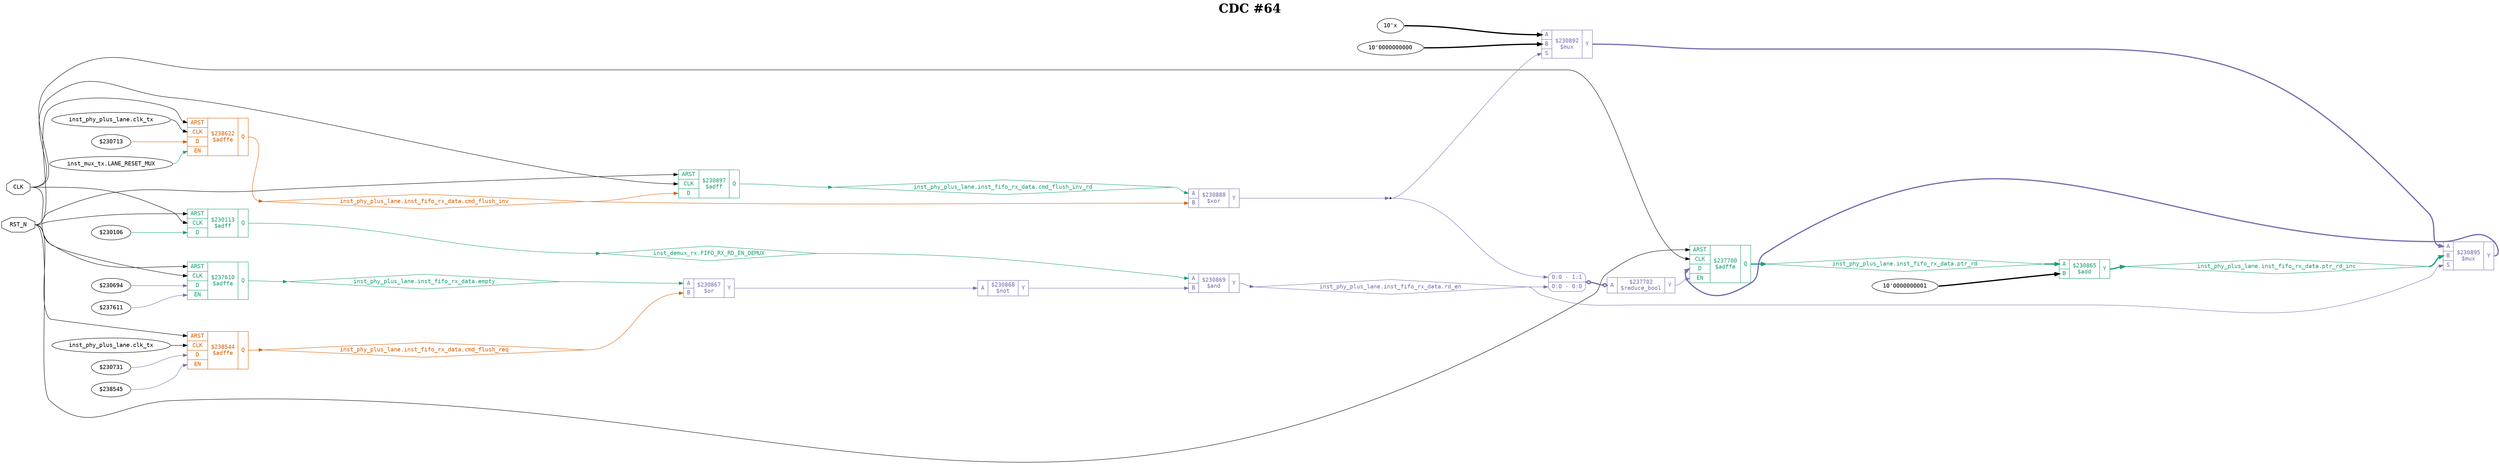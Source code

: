 digraph "spacefibre_light_top" {
label=<<b>CDC #64</b>>;
labelloc="t"
fontsize="30"
node ["fontname"="Courier"]
edge ["fontname"="Courier"]
rankdir="LR";
remincross=true;
n7 [ shape=octagon, label="CLK", color="black", fontcolor="black", href="/src/ip_spacefibre_light_top/spacefibre_light_top.vhd#45" ];
n8 [ shape=octagon, label="RST_N", color="black", fontcolor="black", href="/src/ip_spacefibre_light_top/spacefibre_light_top.vhd#44" ];
n9 [ shape=diamond, label="inst_demux_rx.FIFO_RX_RD_EN_DEMUX", colorscheme="dark28", color="1", fontcolor="1", href="/src/ip_spacefibre_light_top/demux_rx.vhd#43" ];
n10 [ shape=diamond, label="inst_phy_plus_lane.inst_fifo_rx_data.cmd_flush_inv", colorscheme="dark28", color="2", fontcolor="2", href="/src/ip/fifo_dc/fifo_dc.vhd#112" ];
n11 [ shape=diamond, label="inst_phy_plus_lane.inst_fifo_rx_data.cmd_flush_inv_rd", colorscheme="dark28", color="1", fontcolor="1", href="/src/ip/fifo_dc/fifo_dc.vhd#114" ];
n12 [ shape=diamond, label="inst_phy_plus_lane.inst_fifo_rx_data.cmd_flush_req", colorscheme="dark28", color="2", fontcolor="2", href="/src/ip/fifo_dc/fifo_dc.vhd#111" ];
n13 [ shape=diamond, label="inst_phy_plus_lane.inst_fifo_rx_data.empty", colorscheme="dark28", color="1", fontcolor="1", href="/src/ip/fifo_dc/fifo_dc.vhd#129" ];
n14 [ shape=diamond, label="inst_phy_plus_lane.inst_fifo_rx_data.ptr_rd", colorscheme="dark28", color="1", fontcolor="1", href="/src/ip/fifo_dc/fifo_dc.vhd#98" ];
n15 [ shape=diamond, label="inst_phy_plus_lane.inst_fifo_rx_data.ptr_rd_inc", colorscheme="dark28", color="1", fontcolor="1", href="/src/ip/fifo_dc/fifo_dc.vhd#99" ];
n16 [ shape=diamond, label="inst_phy_plus_lane.inst_fifo_rx_data.rd_en", colorscheme="dark28", color="3", fontcolor="3", href="/src/ip/fifo_dc/fifo_dc.vhd#124" ];
{ rank="source"; n7; n8;}
{ rank="sink";}
v0 [ label="$230694" ];
v1 [ label="$237611" ];
c21 [ shape=record, label="{{<p17> ARST|<p7> CLK|<p18> D|<p19> EN}|$237610\n$adffe|{<p20> Q}}", colorscheme="dark28", color="1", fontcolor="1" , href="/src/ip/fifo_dc/fifo_dc.vhd#378"  ];
c22 [ shape=record, label="{{<p17> ARST|<p7> CLK|<p18> D|<p19> EN}|$237700\n$adffe|{<p20> Q}}", colorscheme="dark28", color="1", fontcolor="1" , href="/src/ip/fifo_dc/fifo_dc.vhd#321"  ];
v2 [ label="inst_phy_plus_lane.clk_tx" ];
v3 [ label="$230731" ];
v4 [ label="$238545" ];
c23 [ shape=record, label="{{<p17> ARST|<p7> CLK|<p18> D|<p19> EN}|$238544\n$adffe|{<p20> Q}}", colorscheme="dark28", color="2", fontcolor="2" , href="/src/ip/fifo_dc/fifo_dc.vhd#440"  ];
v5 [ label="inst_phy_plus_lane.clk_tx" ];
v6 [ label="$230713" ];
v7 [ label="inst_mux_tx.LANE_RESET_MUX" ];
c24 [ shape=record, label="{{<p17> ARST|<p7> CLK|<p18> D|<p19> EN}|$238622\n$adffe|{<p20> Q}}", colorscheme="dark28", color="2", fontcolor="2" , href="/src/ip/fifo_dc/fifo_dc.vhd#440"  ];
c27 [ shape=record, label="{{<p25> A}|$237702\n$reduce_bool|{<p26> Y}}", colorscheme="dark28", color="3", fontcolor="3" ];
x8 [ shape=record, style=rounded, label="<s1> 0:0 - 1:1 |<s0> 0:0 - 0:0 ", colorscheme="dark28", color="3", fontcolor="3" ];
x8:e -> c27:p25:w [arrowhead=odiamond, arrowtail=odiamond, dir=both, colorscheme="dark28", color="3", fontcolor="3", style="setlinewidth(3)", label=""];
v9 [ label="$230106" ];
c28 [ shape=record, label="{{<p17> ARST|<p7> CLK|<p18> D}|$230113\n$adff|{<p20> Q}}", colorscheme="dark28", color="1", fontcolor="1" , href="/src/ip_spacefibre_light_top/demux_rx.vhd#59"  ];
v10 [ label="10'0000000001" ];
c30 [ shape=record, label="{{<p25> A|<p29> B}|$230865\n$add|{<p26> Y}}", colorscheme="dark28", color="1", fontcolor="1" , href="/src/ip/fifo_dc/fifo_dc.vhd#289"  ];
c31 [ shape=record, label="{{<p17> ARST|<p7> CLK|<p18> D}|$230897\n$adff|{<p20> Q}}", colorscheme="dark28", color="1", fontcolor="1" , href="/src/ip/fifo_dc/fifo_dc.vhd#321"  ];
c32 [ shape=record, label="{{<p25> A|<p29> B}|$230867\n$or|{<p26> Y}}", colorscheme="dark28", color="3", fontcolor="3" , href="/src/ip/fifo_dc/fifo_dc.vhd#290"  ];
c33 [ shape=record, label="{{<p25> A}|$230868\n$not|{<p26> Y}}", colorscheme="dark28", color="3", fontcolor="3" , href="/src/ip/fifo_dc/fifo_dc.vhd#290"  ];
c34 [ shape=record, label="{{<p25> A|<p29> B}|$230869\n$and|{<p26> Y}}", colorscheme="dark28", color="3", fontcolor="3" , href="/src/ip/fifo_dc/fifo_dc.vhd#290"  ];
c35 [ shape=record, label="{{<p25> A|<p29> B}|$230888\n$xor|{<p26> Y}}", colorscheme="dark28", color="3", fontcolor="3" , href="/src/ip/fifo_dc/fifo_dc.vhd#327"  ];
v11 [ label="10'x" ];
v12 [ label="10'0000000000" ];
c37 [ shape=record, label="{{<p25> A|<p29> B|<p36> S}|$230892\n$mux|{<p26> Y}}", colorscheme="dark28", color="3", fontcolor="3" , href="/src/ip/fifo_dc/fifo_dc.vhd#327"  ];
c38 [ shape=record, label="{{<p25> A|<p29> B|<p36> S}|$230895\n$mux|{<p26> Y}}", colorscheme="dark28", color="3", fontcolor="3" , href="/src/ip/fifo_dc/fifo_dc.vhd#331"  ];
c27:p26:e -> c22:p19:w [colorscheme="dark28", color="3", fontcolor="3", label=""];
c24:p20:e -> n10:w [colorscheme="dark28", color="2", fontcolor="2", label=""];
n10:e -> c31:p18:w [colorscheme="dark28", color="2", fontcolor="2", label=""];
n10:e -> c35:p29:w [colorscheme="dark28", color="2", fontcolor="2", label=""];
c31:p20:e -> n11:w [colorscheme="dark28", color="1", fontcolor="1", label=""];
n11:e -> c35:p25:w [colorscheme="dark28", color="1", fontcolor="1", label=""];
c23:p20:e -> n12:w [colorscheme="dark28", color="2", fontcolor="2", label=""];
n12:e -> c32:p29:w [colorscheme="dark28", color="2", fontcolor="2", label=""];
c21:p20:e -> n13:w [colorscheme="dark28", color="1", fontcolor="1", label=""];
n13:e -> c32:p25:w [colorscheme="dark28", color="1", fontcolor="1", label=""];
c22:p20:e -> n14:w [colorscheme="dark28", color="1", fontcolor="1", style="setlinewidth(3)", label=""];
n14:e -> c30:p25:w [colorscheme="dark28", color="1", fontcolor="1", style="setlinewidth(3)", label=""];
c30:p26:e -> n15:w [colorscheme="dark28", color="1", fontcolor="1", style="setlinewidth(3)", label=""];
n15:e -> c38:p29:w [colorscheme="dark28", color="1", fontcolor="1", style="setlinewidth(3)", label=""];
c34:p26:e -> n16:w [colorscheme="dark28", color="3", fontcolor="3", label=""];
n16:e -> c38:p36:w [colorscheme="dark28", color="3", fontcolor="3", label=""];
n16:e -> x8:s0:w [colorscheme="dark28", color="3", fontcolor="3", label=""];
c32:p26:e -> c33:p25:w [colorscheme="dark28", color="3", fontcolor="3", label=""];
c33:p26:e -> c34:p29:w [colorscheme="dark28", color="3", fontcolor="3", label=""];
n4 [ shape=point ];
c35:p26:e -> n4:w [colorscheme="dark28", color="3", fontcolor="3", label=""];
n4:e -> c37:p36:w [colorscheme="dark28", color="3", fontcolor="3", label=""];
n4:e -> x8:s1:w [colorscheme="dark28", color="3", fontcolor="3", label=""];
c37:p26:e -> c38:p25:w [colorscheme="dark28", color="3", fontcolor="3", style="setlinewidth(3)", label=""];
c38:p26:e -> c22:p18:w [colorscheme="dark28", color="3", fontcolor="3", style="setlinewidth(3)", label=""];
n7:e -> c21:p7:w [color="black", fontcolor="black", label=""];
n7:e -> c22:p7:w [color="black", fontcolor="black", label=""];
n7:e -> c28:p7:w [color="black", fontcolor="black", label=""];
n7:e -> c31:p7:w [color="black", fontcolor="black", label=""];
n8:e -> c21:p17:w [color="black", fontcolor="black", label=""];
n8:e -> c22:p17:w [color="black", fontcolor="black", label=""];
n8:e -> c23:p17:w [color="black", fontcolor="black", label=""];
n8:e -> c24:p17:w [color="black", fontcolor="black", label=""];
n8:e -> c28:p17:w [color="black", fontcolor="black", label=""];
n8:e -> c31:p17:w [color="black", fontcolor="black", label=""];
c28:p20:e -> n9:w [colorscheme="dark28", color="1", fontcolor="1", label=""];
n9:e -> c34:p25:w [colorscheme="dark28", color="1", fontcolor="1", label=""];
v0:e -> c21:p18:w [colorscheme="dark28", color="3", fontcolor="3", label=""];
v1:e -> c21:p19:w [colorscheme="dark28", color="3", fontcolor="3", label=""];
v10:e -> c30:p29:w [color="black", fontcolor="black", style="setlinewidth(3)", label=""];
v11:e -> c37:p25:w [color="black", fontcolor="black", style="setlinewidth(3)", label=""];
v12:e -> c37:p29:w [color="black", fontcolor="black", style="setlinewidth(3)", label=""];
v2:e -> c23:p7:w [color="black", fontcolor="black", label=""];
v3:e -> c23:p18:w [colorscheme="dark28", color="3", fontcolor="3", label=""];
v4:e -> c23:p19:w [colorscheme="dark28", color="3", fontcolor="3", label=""];
v5:e -> c24:p7:w [color="black", fontcolor="black", label=""];
v6:e -> c24:p18:w [colorscheme="dark28", color="2", fontcolor="2", label=""];
v7:e -> c24:p19:w [colorscheme="dark28", color="1", fontcolor="1", label=""];
v9:e -> c28:p18:w [colorscheme="dark28", color="1", fontcolor="1", label=""];
}

